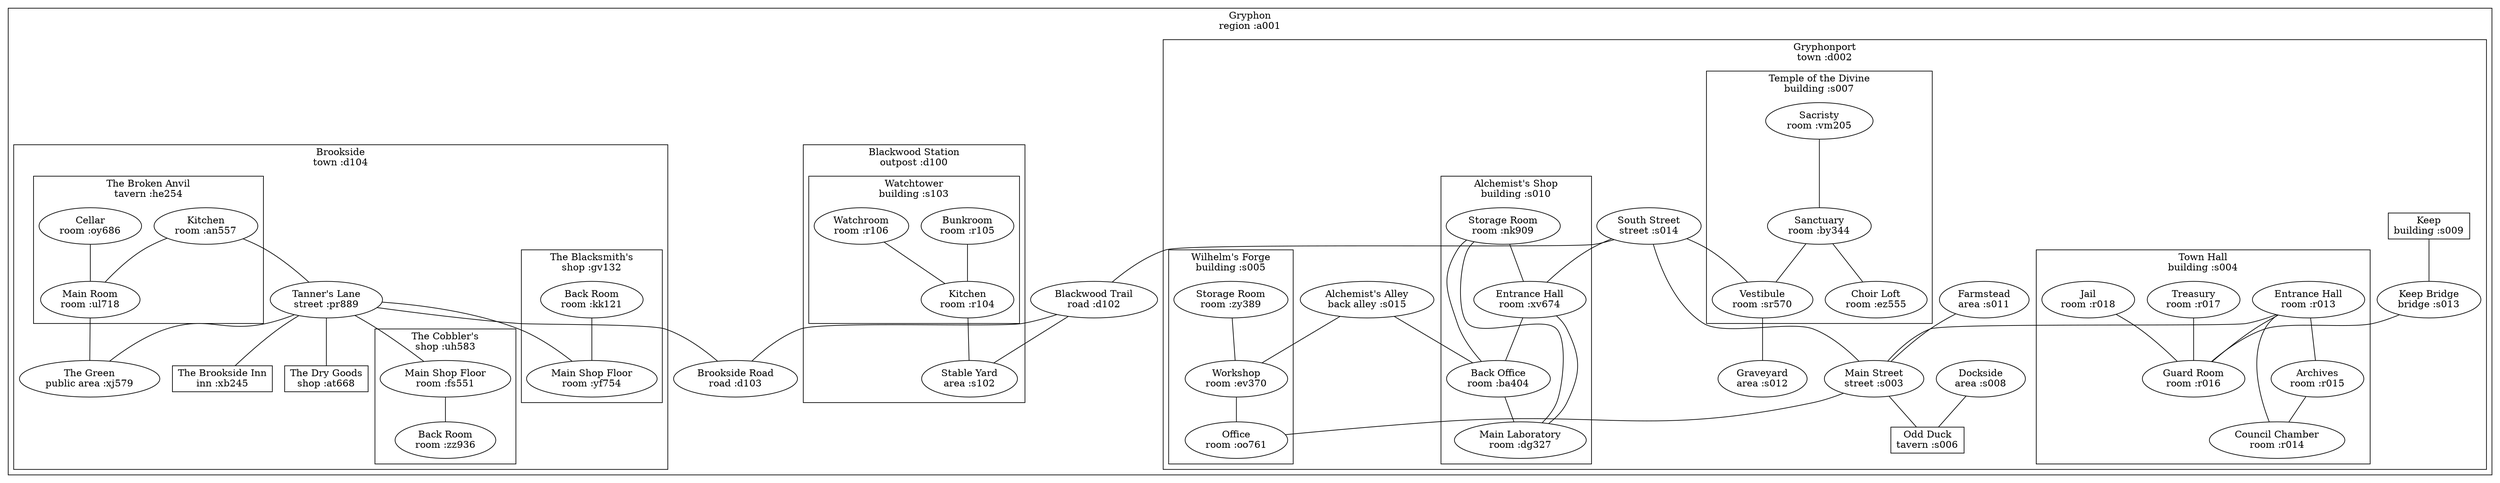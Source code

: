 graph world {
  subgraph cluster_a001 {
  label="Gryphon\nregion :a001";
    subgraph cluster_d002 {
    label="Gryphonport\ntown :d002";
      s003[shape=ellipse, label="Main Street\nstreet :s003"];
      subgraph cluster_s004 {
      label="Town Hall\nbuilding :s004";
        r013[shape=ellipse, label="Entrance Hall\nroom :r013"];
        r014[shape=ellipse, label="Council Chamber\nroom :r014"];
        r015[shape=ellipse, label="Archives\nroom :r015"];
        r016[shape=ellipse, label="Guard Room\nroom :r016"];
        r017[shape=ellipse, label="Treasury\nroom :r017"];
        r018[shape=ellipse, label="Jail\nroom :r018"];
      }
      subgraph cluster_s005 {
      label="Wilhelm's Forge\nbuilding :s005";
        ev370[shape=ellipse, label="Workshop\nroom :ev370"];
        oo761[shape=ellipse, label="Office\nroom :oo761"];
        zy389[shape=ellipse, label="Storage Room\nroom :zy389"];
      }
      s006[shape=box, label="Odd Duck\ntavern :s006"];
      subgraph cluster_s007 {
      label="Temple of the Divine\nbuilding :s007";
        by344[shape=ellipse, label="Sanctuary\nroom :by344"];
        ez555[shape=ellipse, label="Choir Loft\nroom :ez555"];
        sr570[shape=ellipse, label="Vestibule\nroom :sr570"];
        vm205[shape=ellipse, label="Sacristy\nroom :vm205"];
      }
      s008[shape=ellipse, label="Dockside\narea :s008"];
      s009[shape=box, label="Keep\nbuilding :s009"];
      subgraph cluster_s010 {
      label="Alchemist's Shop\nbuilding :s010";
        ba404[shape=ellipse, label="Back Office\nroom :ba404"];
        dg327[shape=ellipse, label="Main Laboratory\nroom :dg327"];
        nk909[shape=ellipse, label="Storage Room\nroom :nk909"];
        xv674[shape=ellipse, label="Entrance Hall\nroom :xv674"];
      }
      s011[shape=ellipse, label="Farmstead\narea :s011"];
      s012[shape=ellipse, label="Graveyard\narea :s012"];
      s013[shape=ellipse, label="Keep Bridge\nbridge :s013"];
      s014[shape=ellipse, label="South Street\nstreet :s014"];
      s015[shape=ellipse, label="Alchemist's Alley\nback alley :s015"];
    }
    subgraph cluster_d100 {
    label="Blackwood Station\noutpost :d100";
      s102[shape=ellipse, label="Stable Yard\narea :s102"];
      subgraph cluster_s103 {
      label="Watchtower\nbuilding :s103";
        r104[shape=ellipse, label="Kitchen\nroom :r104"];
        r105[shape=ellipse, label="Bunkroom\nroom :r105"];
        r106[shape=ellipse, label="Watchroom\nroom :r106"];
      }
    }
    d102[shape=ellipse, label="Blackwood Trail\nroad :d102"];
    d103[shape=ellipse, label="Brookside Road\nroad :d103"];
    subgraph cluster_d104 {
    label="Brookside\ntown :d104";
      at668[shape=box, label="The Dry Goods\nshop :at668"];
      subgraph cluster_gv132 {
      label="The Blacksmith's\nshop :gv132";
        kk121[shape=ellipse, label="Back Room\nroom :kk121"];
        yf754[shape=ellipse, label="Main Shop Floor\nroom :yf754"];
      }
      subgraph cluster_he254 {
      label="The Broken Anvil\ntavern :he254";
        an557[shape=ellipse, label="Kitchen\nroom :an557"];
        oy686[shape=ellipse, label="Cellar\nroom :oy686"];
        ul718[shape=ellipse, label="Main Room\nroom :ul718"];
      }
      pr889[shape=ellipse, label="Tanner's Lane\nstreet :pr889"];
      subgraph cluster_uh583 {
      label="The Cobbler's\nshop :uh583";
        fs551[shape=ellipse, label="Main Shop Floor\nroom :fs551"];
        zz936[shape=ellipse, label="Back Room\nroom :zz936"];
      }
      xb245[shape=box, label="The Brookside Inn\ninn :xb245"];
      xj579[shape=ellipse, label="The Green\npublic area :xj579"];
    }
  }
  oy686 -- ul718;
  s003 -- s006;
  s013 -- r016;
  s014 -- sr570;
  xj579 -- ul718;
  zy389 -- ev370;
  pr889 -- d103;
  d102 -- s102;
  s014 -- d102;
  d102 -- d103;
  kk121 -- yf754;
  r106 -- r104;
  vm205 -- by344;
  s014 -- s003;
  ba404 -- dg327;
  r104 -- s102;
  r018 -- r016;
  r013 -- r015;
  by344 -- sr570;
  s008 -- s006;
  an557 -- ul718;
  pr889 -- yf754;
  r015 -- r014;
  xv674 -- ba404;
  r013 -- s003;
  r013 -- r014;
  s009 -- s013;
  r017 -- r016;
  pr889 -- at668;
  an557 -- pr889;
  pr889 -- xj579;
  fs551 -- zz936;
  s014 -- xv674;
  pr889 -- xb245;
  s003 -- oo761;
  s015 -- ev370;
  ev370 -- oo761;
  nk909 -- xv674;
  xv674 -- dg327;
  nk909 -- ba404;
  nk909 -- dg327;
  r105 -- r104;
  by344 -- ez555;
  s015 -- ba404;
  r013 -- r016;
  pr889 -- fs551;
  s011 -- s003;
  sr570 -- s012;
}
